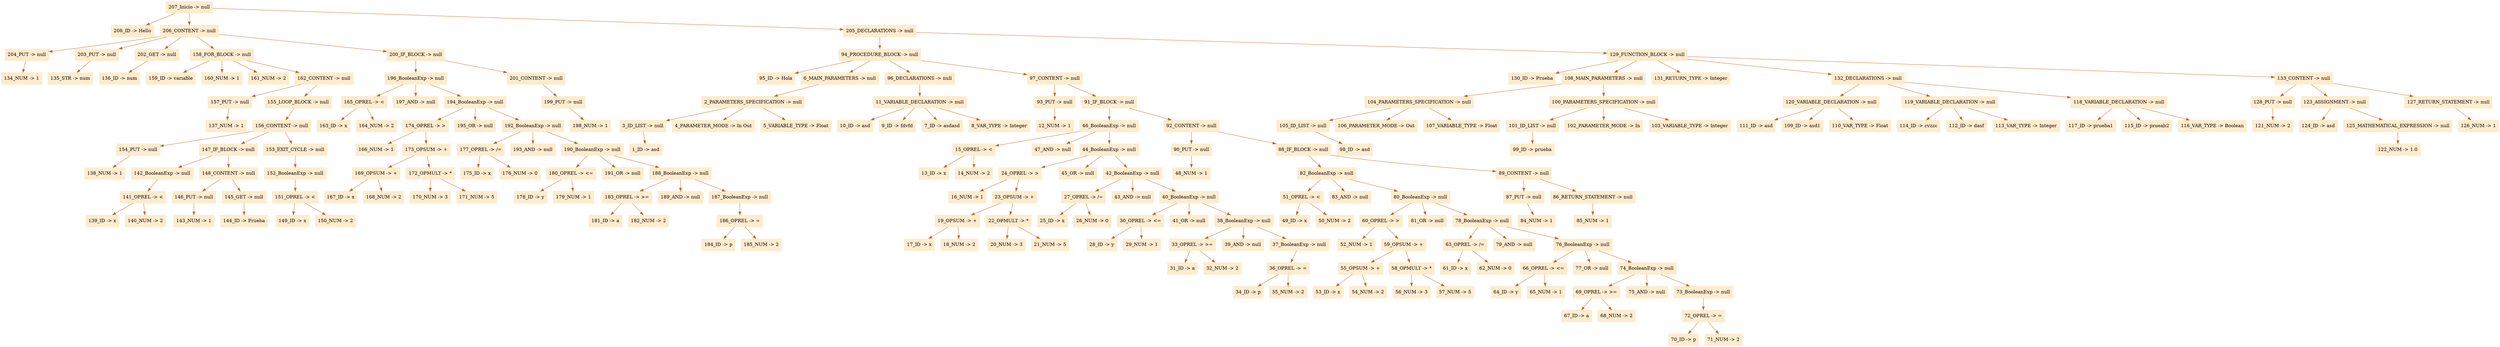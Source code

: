 digraph G {node[shape=box, style=filled, color=blanchedalmond]; edge[color=chocolate3];rankdir=UD 

"207_Inicio -> null"->"208_ID -> Hello"
"207_Inicio -> null"->"206_CONTENT -> null"
"206_CONTENT -> null"->"204_PUT -> null"
"204_PUT -> null"->"134_NUM -> 1"
"206_CONTENT -> null"->"203_PUT -> null"
"203_PUT -> null"->"135_STR -> num"
"206_CONTENT -> null"->"202_GET -> null"
"202_GET -> null"->"136_ID -> num"
"206_CONTENT -> null"->"158_FOR_BLOCK -> null"
"158_FOR_BLOCK -> null"->"159_ID -> variable"
"158_FOR_BLOCK -> null"->"160_NUM -> 1"
"158_FOR_BLOCK -> null"->"161_NUM -> 2"
"158_FOR_BLOCK -> null"->"162_CONTENT -> null"
"162_CONTENT -> null"->"157_PUT -> null"
"157_PUT -> null"->"137_NUM -> 1"
"162_CONTENT -> null"->"155_LOOP_BLOCK -> null"
"155_LOOP_BLOCK -> null"->"156_CONTENT -> null"
"156_CONTENT -> null"->"154_PUT -> null"
"154_PUT -> null"->"138_NUM -> 1"
"156_CONTENT -> null"->"147_IF_BLOCK -> null"
"147_IF_BLOCK -> null"->"142_BooleanExp -> null"
"142_BooleanExp -> null"->"141_OPREL -> <"
"141_OPREL -> <"->"139_ID -> x"
"141_OPREL -> <"->"140_NUM -> 2"
"147_IF_BLOCK -> null"->"148_CONTENT -> null"
"148_CONTENT -> null"->"146_PUT -> null"
"146_PUT -> null"->"143_NUM -> 1"
"148_CONTENT -> null"->"145_GET -> null"
"145_GET -> null"->"144_ID -> Prueba"
"156_CONTENT -> null"->"153_EXIT_CYCLE -> null"
"153_EXIT_CYCLE -> null"->"152_BooleanExp -> null"
"152_BooleanExp -> null"->"151_OPREL -> <"
"151_OPREL -> <"->"149_ID -> x"
"151_OPREL -> <"->"150_NUM -> 2"
"206_CONTENT -> null"->"200_IF_BLOCK -> null"
"200_IF_BLOCK -> null"->"196_BooleanExp -> null"
"196_BooleanExp -> null"->"165_OPREL -> <"
"165_OPREL -> <"->"163_ID -> x"
"165_OPREL -> <"->"164_NUM -> 2"
"196_BooleanExp -> null"->"197_AND -> null"
"196_BooleanExp -> null"->"194_BooleanExp -> null"
"194_BooleanExp -> null"->"174_OPREL -> >"
"174_OPREL -> >"->"166_NUM -> 1"
"174_OPREL -> >"->"173_OPSUM -> +"
"173_OPSUM -> +"->"169_OPSUM -> +"
"169_OPSUM -> +"->"167_ID -> x"
"169_OPSUM -> +"->"168_NUM -> 2"
"173_OPSUM -> +"->"172_OPMULT -> *"
"172_OPMULT -> *"->"170_NUM -> 3"
"172_OPMULT -> *"->"171_NUM -> 5"
"194_BooleanExp -> null"->"195_OR -> null"
"194_BooleanExp -> null"->"192_BooleanExp -> null"
"192_BooleanExp -> null"->"177_OPREL -> /="
"177_OPREL -> /="->"175_ID -> x"
"177_OPREL -> /="->"176_NUM -> 0"
"192_BooleanExp -> null"->"193_AND -> null"
"192_BooleanExp -> null"->"190_BooleanExp -> null"
"190_BooleanExp -> null"->"180_OPREL -> <="
"180_OPREL -> <="->"178_ID -> y"
"180_OPREL -> <="->"179_NUM -> 1"
"190_BooleanExp -> null"->"191_OR -> null"
"190_BooleanExp -> null"->"188_BooleanExp -> null"
"188_BooleanExp -> null"->"183_OPREL -> >="
"183_OPREL -> >="->"181_ID -> a"
"183_OPREL -> >="->"182_NUM -> 2"
"188_BooleanExp -> null"->"189_AND -> null"
"188_BooleanExp -> null"->"187_BooleanExp -> null"
"187_BooleanExp -> null"->"186_OPREL -> ="
"186_OPREL -> ="->"184_ID -> p"
"186_OPREL -> ="->"185_NUM -> 2"
"200_IF_BLOCK -> null"->"201_CONTENT -> null"
"201_CONTENT -> null"->"199_PUT -> null"
"199_PUT -> null"->"198_NUM -> 1"
"207_Inicio -> null"->"205_DECLARATIONS -> null"
"205_DECLARATIONS -> null"->"94_PROCEDURE_BLOCK -> null"
"94_PROCEDURE_BLOCK -> null"->"95_ID -> Hola"
"94_PROCEDURE_BLOCK -> null"->"6_MAIN_PARAMETERS -> null"
"6_MAIN_PARAMETERS -> null"->"2_PARAMETERS_SPECIFICATION -> null"
"2_PARAMETERS_SPECIFICATION -> null"->"3_ID_LIST -> null"
"3_ID_LIST -> null"->"1_ID -> asd"
"2_PARAMETERS_SPECIFICATION -> null"->"4_PARAMETER_MODE -> In Out"
"2_PARAMETERS_SPECIFICATION -> null"->"5_VARIABLE_TYPE -> Float"
"94_PROCEDURE_BLOCK -> null"->"96_DECLARATIONS -> null"
"96_DECLARATIONS -> null"->"11_VARIABLE_DECLARATION -> null"
"11_VARIABLE_DECLARATION -> null"->"10_ID -> asd"
"11_VARIABLE_DECLARATION -> null"->"9_ID -> fdvfd"
"11_VARIABLE_DECLARATION -> null"->"7_ID -> asdasd"
"11_VARIABLE_DECLARATION -> null"->"8_VAR_TYPE -> Integer"
"94_PROCEDURE_BLOCK -> null"->"97_CONTENT -> null"
"97_CONTENT -> null"->"93_PUT -> null"
"93_PUT -> null"->"12_NUM -> 1"
"97_CONTENT -> null"->"91_IF_BLOCK -> null"
"91_IF_BLOCK -> null"->"46_BooleanExp -> null"
"46_BooleanExp -> null"->"15_OPREL -> <"
"15_OPREL -> <"->"13_ID -> x"
"15_OPREL -> <"->"14_NUM -> 2"
"46_BooleanExp -> null"->"47_AND -> null"
"46_BooleanExp -> null"->"44_BooleanExp -> null"
"44_BooleanExp -> null"->"24_OPREL -> >"
"24_OPREL -> >"->"16_NUM -> 1"
"24_OPREL -> >"->"23_OPSUM -> +"
"23_OPSUM -> +"->"19_OPSUM -> +"
"19_OPSUM -> +"->"17_ID -> x"
"19_OPSUM -> +"->"18_NUM -> 2"
"23_OPSUM -> +"->"22_OPMULT -> *"
"22_OPMULT -> *"->"20_NUM -> 3"
"22_OPMULT -> *"->"21_NUM -> 5"
"44_BooleanExp -> null"->"45_OR -> null"
"44_BooleanExp -> null"->"42_BooleanExp -> null"
"42_BooleanExp -> null"->"27_OPREL -> /="
"27_OPREL -> /="->"25_ID -> x"
"27_OPREL -> /="->"26_NUM -> 0"
"42_BooleanExp -> null"->"43_AND -> null"
"42_BooleanExp -> null"->"40_BooleanExp -> null"
"40_BooleanExp -> null"->"30_OPREL -> <="
"30_OPREL -> <="->"28_ID -> y"
"30_OPREL -> <="->"29_NUM -> 1"
"40_BooleanExp -> null"->"41_OR -> null"
"40_BooleanExp -> null"->"38_BooleanExp -> null"
"38_BooleanExp -> null"->"33_OPREL -> >="
"33_OPREL -> >="->"31_ID -> a"
"33_OPREL -> >="->"32_NUM -> 2"
"38_BooleanExp -> null"->"39_AND -> null"
"38_BooleanExp -> null"->"37_BooleanExp -> null"
"37_BooleanExp -> null"->"36_OPREL -> ="
"36_OPREL -> ="->"34_ID -> p"
"36_OPREL -> ="->"35_NUM -> 2"
"91_IF_BLOCK -> null"->"92_CONTENT -> null"
"92_CONTENT -> null"->"90_PUT -> null"
"90_PUT -> null"->"48_NUM -> 1"
"92_CONTENT -> null"->"88_IF_BLOCK -> null"
"88_IF_BLOCK -> null"->"82_BooleanExp -> null"
"82_BooleanExp -> null"->"51_OPREL -> <"
"51_OPREL -> <"->"49_ID -> x"
"51_OPREL -> <"->"50_NUM -> 2"
"82_BooleanExp -> null"->"83_AND -> null"
"82_BooleanExp -> null"->"80_BooleanExp -> null"
"80_BooleanExp -> null"->"60_OPREL -> >"
"60_OPREL -> >"->"52_NUM -> 1"
"60_OPREL -> >"->"59_OPSUM -> +"
"59_OPSUM -> +"->"55_OPSUM -> +"
"55_OPSUM -> +"->"53_ID -> x"
"55_OPSUM -> +"->"54_NUM -> 2"
"59_OPSUM -> +"->"58_OPMULT -> *"
"58_OPMULT -> *"->"56_NUM -> 3"
"58_OPMULT -> *"->"57_NUM -> 5"
"80_BooleanExp -> null"->"81_OR -> null"
"80_BooleanExp -> null"->"78_BooleanExp -> null"
"78_BooleanExp -> null"->"63_OPREL -> /="
"63_OPREL -> /="->"61_ID -> x"
"63_OPREL -> /="->"62_NUM -> 0"
"78_BooleanExp -> null"->"79_AND -> null"
"78_BooleanExp -> null"->"76_BooleanExp -> null"
"76_BooleanExp -> null"->"66_OPREL -> <="
"66_OPREL -> <="->"64_ID -> y"
"66_OPREL -> <="->"65_NUM -> 1"
"76_BooleanExp -> null"->"77_OR -> null"
"76_BooleanExp -> null"->"74_BooleanExp -> null"
"74_BooleanExp -> null"->"69_OPREL -> >="
"69_OPREL -> >="->"67_ID -> a"
"69_OPREL -> >="->"68_NUM -> 2"
"74_BooleanExp -> null"->"75_AND -> null"
"74_BooleanExp -> null"->"73_BooleanExp -> null"
"73_BooleanExp -> null"->"72_OPREL -> ="
"72_OPREL -> ="->"70_ID -> p"
"72_OPREL -> ="->"71_NUM -> 2"
"88_IF_BLOCK -> null"->"89_CONTENT -> null"
"89_CONTENT -> null"->"87_PUT -> null"
"87_PUT -> null"->"84_NUM -> 1"
"89_CONTENT -> null"->"86_RETURN_STATEMENT -> null"
"86_RETURN_STATEMENT -> null"->"85_NUM -> 1"
"205_DECLARATIONS -> null"->"129_FUNCTION_BLOCK -> null"
"129_FUNCTION_BLOCK -> null"->"130_ID -> Prueba"
"129_FUNCTION_BLOCK -> null"->"108_MAIN_PARAMETERS -> null"
"108_MAIN_PARAMETERS -> null"->"104_PARAMETERS_SPECIFICATION -> null"
"104_PARAMETERS_SPECIFICATION -> null"->"105_ID_LIST -> null"
"105_ID_LIST -> null"->"98_ID -> asd"
"104_PARAMETERS_SPECIFICATION -> null"->"106_PARAMETER_MODE -> Out"
"104_PARAMETERS_SPECIFICATION -> null"->"107_VARIABLE_TYPE -> Float"
"108_MAIN_PARAMETERS -> null"->"100_PARAMETERS_SPECIFICATION -> null"
"100_PARAMETERS_SPECIFICATION -> null"->"101_ID_LIST -> null"
"101_ID_LIST -> null"->"99_ID -> prueba"
"100_PARAMETERS_SPECIFICATION -> null"->"102_PARAMETER_MODE -> In"
"100_PARAMETERS_SPECIFICATION -> null"->"103_VARIABLE_TYPE -> Integer"
"129_FUNCTION_BLOCK -> null"->"131_RETURN_TYPE -> Integer"
"129_FUNCTION_BLOCK -> null"->"132_DECLARATIONS -> null"
"132_DECLARATIONS -> null"->"120_VARIABLE_DECLARATION -> null"
"120_VARIABLE_DECLARATION -> null"->"111_ID -> asd"
"120_VARIABLE_DECLARATION -> null"->"109_ID -> asd1"
"120_VARIABLE_DECLARATION -> null"->"110_VAR_TYPE -> Float"
"132_DECLARATIONS -> null"->"119_VARIABLE_DECLARATION -> null"
"119_VARIABLE_DECLARATION -> null"->"114_ID -> cvzzc"
"119_VARIABLE_DECLARATION -> null"->"112_ID -> dasf"
"119_VARIABLE_DECLARATION -> null"->"113_VAR_TYPE -> Integer"
"132_DECLARATIONS -> null"->"118_VARIABLE_DECLARATION -> null"
"118_VARIABLE_DECLARATION -> null"->"117_ID -> prueba1"
"118_VARIABLE_DECLARATION -> null"->"115_ID -> prueab2"
"118_VARIABLE_DECLARATION -> null"->"116_VAR_TYPE -> Boolean"
"129_FUNCTION_BLOCK -> null"->"133_CONTENT -> null"
"133_CONTENT -> null"->"128_PUT -> null"
"128_PUT -> null"->"121_NUM -> 2"
"133_CONTENT -> null"->"123_ASSIGNMENT -> null"
"123_ASSIGNMENT -> null"->"124_ID -> asd"
"123_ASSIGNMENT -> null"->"125_MATHEMATICAL_EXPRESSION -> null"
"125_MATHEMATICAL_EXPRESSION -> null"->"122_NUM -> 1.0"
"133_CONTENT -> null"->"127_RETURN_STATEMENT -> null"
"127_RETURN_STATEMENT -> null"->"126_NUM -> 1"


}
